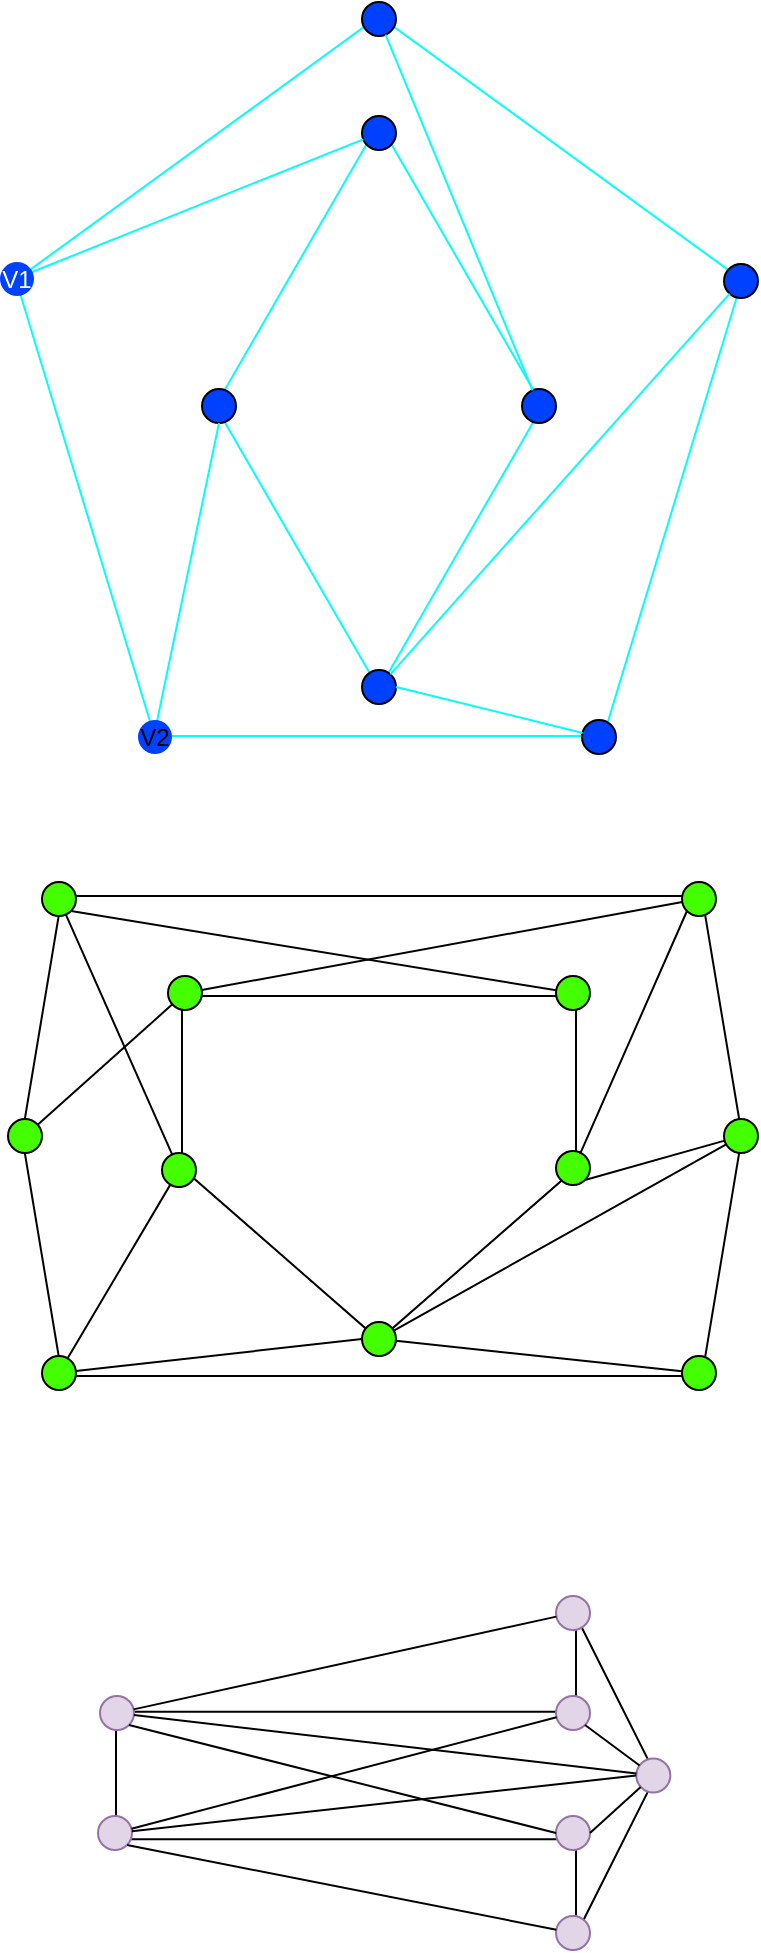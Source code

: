 <mxfile version="21.1.7" type="github">
  <diagram name="Page-1" id="YPntTSr8ZNqFE-mm75Fx">
    <mxGraphModel dx="1806" dy="552" grid="1" gridSize="10" guides="1" tooltips="1" connect="1" arrows="1" fold="1" page="1" pageScale="1" pageWidth="850" pageHeight="1100" math="0" shadow="0">
      <root>
        <mxCell id="0" />
        <mxCell id="1" parent="0" />
        <mxCell id="99zHLcygiuPHGJLUHT96-150" value="" style="whiteSpace=wrap;html=1;shape=mxgraph.basic.pentagon;strokeColor=#00fffb;" vertex="1" parent="1">
          <mxGeometry x="-803" y="80" width="363" height="360" as="geometry" />
        </mxCell>
        <mxCell id="99zHLcygiuPHGJLUHT96-151" value="" style="shape=hexagon;perimeter=hexagonPerimeter2;whiteSpace=wrap;html=1;fixedSize=1;" vertex="1" parent="1">
          <mxGeometry x="-800" y="520" width="360" height="240" as="geometry" />
        </mxCell>
        <mxCell id="99zHLcygiuPHGJLUHT96-155" value="" style="html=1;whiteSpace=wrap;aspect=fixed;shape=isoRectangle;rotation=90;strokeColor=#00fffb;" vertex="1" parent="1">
          <mxGeometry x="-763.17" y="190" width="283.33" height="170" as="geometry" />
        </mxCell>
        <mxCell id="99zHLcygiuPHGJLUHT96-158" value="" style="ellipse;whiteSpace=wrap;html=1;aspect=fixed;fillColor=#0040ff;" vertex="1" parent="1">
          <mxGeometry x="-520" y="432" width="17" height="17" as="geometry" />
        </mxCell>
        <mxCell id="99zHLcygiuPHGJLUHT96-160" value="" style="ellipse;whiteSpace=wrap;html=1;aspect=fixed;fillColor=#0040ff;" vertex="1" parent="1">
          <mxGeometry x="-630" y="130" width="17" height="17" as="geometry" />
        </mxCell>
        <mxCell id="99zHLcygiuPHGJLUHT96-161" value="" style="ellipse;whiteSpace=wrap;html=1;aspect=fixed;fillColor=#0040ff;" vertex="1" parent="1">
          <mxGeometry x="-710" y="266.5" width="17" height="17" as="geometry" />
        </mxCell>
        <mxCell id="99zHLcygiuPHGJLUHT96-163" value="" style="ellipse;whiteSpace=wrap;html=1;aspect=fixed;fillColor=#0040ff;" vertex="1" parent="1">
          <mxGeometry x="-630" y="407" width="17" height="17" as="geometry" />
        </mxCell>
        <mxCell id="99zHLcygiuPHGJLUHT96-165" value="" style="ellipse;whiteSpace=wrap;html=1;aspect=fixed;fillColor=#0040ff;" vertex="1" parent="1">
          <mxGeometry x="-449" y="204" width="17" height="17" as="geometry" />
        </mxCell>
        <mxCell id="99zHLcygiuPHGJLUHT96-166" value="" style="ellipse;whiteSpace=wrap;html=1;aspect=fixed;fillColor=#0040ff;" vertex="1" parent="1">
          <mxGeometry x="-630" y="73" width="17" height="17" as="geometry" />
        </mxCell>
        <mxCell id="99zHLcygiuPHGJLUHT96-167" value="" style="endArrow=none;html=1;rounded=0;exitX=0.19;exitY=1;exitDx=0;exitDy=0;exitPerimeter=0;entryX=0.5;entryY=1;entryDx=0;entryDy=0;strokeColor=#00fffb;" edge="1" parent="1" source="99zHLcygiuPHGJLUHT96-150" target="99zHLcygiuPHGJLUHT96-161">
          <mxGeometry relative="1" as="geometry">
            <mxPoint x="-730" y="310" as="sourcePoint" />
            <mxPoint x="-570" y="310" as="targetPoint" />
          </mxGeometry>
        </mxCell>
        <mxCell id="99zHLcygiuPHGJLUHT96-159" value="V2" style="ellipse;whiteSpace=wrap;html=1;aspect=fixed;fillColor=#0040ff;strokeColor=none;" vertex="1" parent="1">
          <mxGeometry x="-742" y="432" width="17" height="17" as="geometry" />
        </mxCell>
        <mxCell id="99zHLcygiuPHGJLUHT96-168" value="" style="endArrow=none;html=1;rounded=0;exitX=1;exitY=0.5;exitDx=0;exitDy=0;strokeColor=#00fffb;" edge="1" parent="1" source="99zHLcygiuPHGJLUHT96-163" target="99zHLcygiuPHGJLUHT96-158">
          <mxGeometry relative="1" as="geometry">
            <mxPoint x="-680" y="380" as="sourcePoint" />
            <mxPoint x="-520" y="380" as="targetPoint" />
          </mxGeometry>
        </mxCell>
        <mxCell id="99zHLcygiuPHGJLUHT96-169" value="" style="endArrow=none;html=1;rounded=0;strokeColor=#00fffb;" edge="1" parent="1" source="99zHLcygiuPHGJLUHT96-160">
          <mxGeometry relative="1" as="geometry">
            <mxPoint x="-720" y="320" as="sourcePoint" />
            <mxPoint x="-800" y="210" as="targetPoint" />
          </mxGeometry>
        </mxCell>
        <mxCell id="99zHLcygiuPHGJLUHT96-170" value="" style="endArrow=none;html=1;rounded=0;strokeColor=#00fffb;" edge="1" parent="1" source="99zHLcygiuPHGJLUHT96-163" target="99zHLcygiuPHGJLUHT96-165">
          <mxGeometry relative="1" as="geometry">
            <mxPoint x="-609" y="212.16" as="sourcePoint" />
            <mxPoint x="-449" y="212.16" as="targetPoint" />
          </mxGeometry>
        </mxCell>
        <mxCell id="99zHLcygiuPHGJLUHT96-162" value="" style="ellipse;whiteSpace=wrap;html=1;aspect=fixed;fillColor=#0040ff;" vertex="1" parent="1">
          <mxGeometry x="-550" y="266.5" width="17" height="17" as="geometry" />
        </mxCell>
        <mxCell id="99zHLcygiuPHGJLUHT96-156" value="&lt;font color=&quot;#ffffff&quot;&gt;V1&lt;/font&gt;" style="ellipse;whiteSpace=wrap;html=1;aspect=fixed;fillColor=#0040ff;strokeColor=none;" vertex="1" parent="1">
          <mxGeometry x="-811" y="203" width="17" height="17" as="geometry" />
        </mxCell>
        <mxCell id="99zHLcygiuPHGJLUHT96-172" value="" style="endArrow=none;html=1;rounded=0;strokeColor=#00fffb;" edge="1" parent="1" source="99zHLcygiuPHGJLUHT96-162" target="99zHLcygiuPHGJLUHT96-166">
          <mxGeometry relative="1" as="geometry">
            <mxPoint x="-860" y="260" as="sourcePoint" />
            <mxPoint x="-700" y="260" as="targetPoint" />
          </mxGeometry>
        </mxCell>
        <mxCell id="99zHLcygiuPHGJLUHT96-173" value="" style="verticalLabelPosition=bottom;verticalAlign=top;html=1;shape=offPageConnector;rounded=0;size=0.5;" vertex="1" parent="1">
          <mxGeometry x="-720" y="570" width="197" height="172.05" as="geometry" />
        </mxCell>
        <mxCell id="99zHLcygiuPHGJLUHT96-177" value="" style="ellipse;whiteSpace=wrap;html=1;aspect=fixed;fillColor=#44ff00;" vertex="1" parent="1">
          <mxGeometry x="-790" y="513" width="17" height="17" as="geometry" />
        </mxCell>
        <mxCell id="99zHLcygiuPHGJLUHT96-178" value="" style="ellipse;whiteSpace=wrap;html=1;aspect=fixed;fillColor=#44ff00;" vertex="1" parent="1">
          <mxGeometry x="-807" y="631.5" width="17" height="17" as="geometry" />
        </mxCell>
        <mxCell id="99zHLcygiuPHGJLUHT96-179" value="" style="ellipse;whiteSpace=wrap;html=1;aspect=fixed;fillColor=#44ff00;" vertex="1" parent="1">
          <mxGeometry x="-790" y="750" width="17" height="17" as="geometry" />
        </mxCell>
        <mxCell id="99zHLcygiuPHGJLUHT96-180" value="" style="ellipse;whiteSpace=wrap;html=1;aspect=fixed;fillColor=#44ff00;" vertex="1" parent="1">
          <mxGeometry x="-470" y="513" width="17" height="17" as="geometry" />
        </mxCell>
        <mxCell id="99zHLcygiuPHGJLUHT96-181" value="" style="ellipse;whiteSpace=wrap;html=1;aspect=fixed;fillColor=#44ff00;" vertex="1" parent="1">
          <mxGeometry x="-470" y="750" width="17" height="17" as="geometry" />
        </mxCell>
        <mxCell id="99zHLcygiuPHGJLUHT96-182" value="" style="ellipse;whiteSpace=wrap;html=1;aspect=fixed;fillColor=#44ff00;" vertex="1" parent="1">
          <mxGeometry x="-449" y="631.5" width="17" height="17" as="geometry" />
        </mxCell>
        <mxCell id="99zHLcygiuPHGJLUHT96-183" value="" style="ellipse;whiteSpace=wrap;html=1;aspect=fixed;fillColor=#44ff00;" vertex="1" parent="1">
          <mxGeometry x="-727" y="560" width="17" height="17" as="geometry" />
        </mxCell>
        <mxCell id="99zHLcygiuPHGJLUHT96-184" value="" style="ellipse;whiteSpace=wrap;html=1;aspect=fixed;fillColor=#44ff00;" vertex="1" parent="1">
          <mxGeometry x="-730" y="648.5" width="17" height="17" as="geometry" />
        </mxCell>
        <mxCell id="99zHLcygiuPHGJLUHT96-185" value="" style="ellipse;whiteSpace=wrap;html=1;aspect=fixed;fillColor=#44ff00;" vertex="1" parent="1">
          <mxGeometry x="-630" y="733" width="17" height="17" as="geometry" />
        </mxCell>
        <mxCell id="99zHLcygiuPHGJLUHT96-187" value="" style="ellipse;whiteSpace=wrap;html=1;aspect=fixed;fillColor=#44ff00;" vertex="1" parent="1">
          <mxGeometry x="-533" y="560" width="17" height="17" as="geometry" />
        </mxCell>
        <mxCell id="99zHLcygiuPHGJLUHT96-188" value="" style="ellipse;whiteSpace=wrap;html=1;aspect=fixed;fillColor=#44ff00;" vertex="1" parent="1">
          <mxGeometry x="-533" y="647.52" width="17" height="17" as="geometry" />
        </mxCell>
        <mxCell id="99zHLcygiuPHGJLUHT96-189" value="" style="endArrow=none;html=1;rounded=0;" edge="1" parent="1" source="99zHLcygiuPHGJLUHT96-177" target="99zHLcygiuPHGJLUHT96-184">
          <mxGeometry relative="1" as="geometry">
            <mxPoint x="-730" y="640" as="sourcePoint" />
            <mxPoint x="-570" y="640" as="targetPoint" />
          </mxGeometry>
        </mxCell>
        <mxCell id="99zHLcygiuPHGJLUHT96-192" value="" style="endArrow=none;html=1;rounded=0;" edge="1" parent="1" source="99zHLcygiuPHGJLUHT96-178" target="99zHLcygiuPHGJLUHT96-183">
          <mxGeometry relative="1" as="geometry">
            <mxPoint x="-730" y="640" as="sourcePoint" />
            <mxPoint x="-570" y="640" as="targetPoint" />
          </mxGeometry>
        </mxCell>
        <mxCell id="99zHLcygiuPHGJLUHT96-193" value="" style="endArrow=none;html=1;rounded=0;entryX=0;entryY=0.5;entryDx=0;entryDy=0;" edge="1" parent="1" source="99zHLcygiuPHGJLUHT96-179" target="99zHLcygiuPHGJLUHT96-185">
          <mxGeometry relative="1" as="geometry">
            <mxPoint x="-781" y="760" as="sourcePoint" />
            <mxPoint x="-570" y="680" as="targetPoint" />
          </mxGeometry>
        </mxCell>
        <mxCell id="99zHLcygiuPHGJLUHT96-194" value="" style="endArrow=none;html=1;rounded=0;" edge="1" parent="1" source="99zHLcygiuPHGJLUHT96-179" target="99zHLcygiuPHGJLUHT96-184">
          <mxGeometry relative="1" as="geometry">
            <mxPoint x="-820" y="680" as="sourcePoint" />
            <mxPoint x="-660" y="680" as="targetPoint" />
          </mxGeometry>
        </mxCell>
        <mxCell id="99zHLcygiuPHGJLUHT96-195" value="" style="endArrow=none;html=1;rounded=0;" edge="1" parent="1" source="99zHLcygiuPHGJLUHT96-185" target="99zHLcygiuPHGJLUHT96-181">
          <mxGeometry relative="1" as="geometry">
            <mxPoint x="-630" y="640" as="sourcePoint" />
            <mxPoint x="-470" y="640" as="targetPoint" />
          </mxGeometry>
        </mxCell>
        <mxCell id="99zHLcygiuPHGJLUHT96-196" value="" style="endArrow=none;html=1;rounded=0;" edge="1" parent="1" source="99zHLcygiuPHGJLUHT96-185" target="99zHLcygiuPHGJLUHT96-182">
          <mxGeometry relative="1" as="geometry">
            <mxPoint x="-630" y="640" as="sourcePoint" />
            <mxPoint x="-470" y="640" as="targetPoint" />
          </mxGeometry>
        </mxCell>
        <mxCell id="99zHLcygiuPHGJLUHT96-197" value="" style="endArrow=none;html=1;rounded=0;entryX=0;entryY=1;entryDx=0;entryDy=0;exitX=0.712;exitY=0.074;exitDx=0;exitDy=0;exitPerimeter=0;" edge="1" parent="1" source="99zHLcygiuPHGJLUHT96-188" target="99zHLcygiuPHGJLUHT96-180">
          <mxGeometry relative="1" as="geometry">
            <mxPoint x="-630" y="640" as="sourcePoint" />
            <mxPoint x="-470" y="640" as="targetPoint" />
          </mxGeometry>
        </mxCell>
        <mxCell id="99zHLcygiuPHGJLUHT96-198" value="" style="endArrow=none;html=1;rounded=0;exitX=1;exitY=1;exitDx=0;exitDy=0;" edge="1" parent="1" source="99zHLcygiuPHGJLUHT96-188" target="99zHLcygiuPHGJLUHT96-182">
          <mxGeometry relative="1" as="geometry">
            <mxPoint x="-630" y="640" as="sourcePoint" />
            <mxPoint x="-470" y="640" as="targetPoint" />
          </mxGeometry>
        </mxCell>
        <mxCell id="99zHLcygiuPHGJLUHT96-199" value="" style="endArrow=none;html=1;rounded=0;" edge="1" parent="1" source="99zHLcygiuPHGJLUHT96-183" target="99zHLcygiuPHGJLUHT96-180">
          <mxGeometry relative="1" as="geometry">
            <mxPoint x="-660" y="530" as="sourcePoint" />
            <mxPoint x="-500" y="530" as="targetPoint" />
          </mxGeometry>
        </mxCell>
        <mxCell id="99zHLcygiuPHGJLUHT96-200" value="" style="endArrow=none;html=1;rounded=0;exitX=1;exitY=1;exitDx=0;exitDy=0;" edge="1" parent="1" source="99zHLcygiuPHGJLUHT96-177" target="99zHLcygiuPHGJLUHT96-187">
          <mxGeometry relative="1" as="geometry">
            <mxPoint x="-660" y="530" as="sourcePoint" />
            <mxPoint x="-500" y="530" as="targetPoint" />
          </mxGeometry>
        </mxCell>
        <mxCell id="99zHLcygiuPHGJLUHT96-236" value="" style="html=1;shadow=0;dashed=0;align=center;verticalAlign=middle;shape=mxgraph.arrows2.arrow;dy=0.6;dx=40;direction=north;notch=0;rotation=90;" vertex="1" parent="1">
          <mxGeometry x="-697.75" y="824.75" width="159.5" height="270" as="geometry" />
        </mxCell>
        <mxCell id="99zHLcygiuPHGJLUHT96-237" value="" style="ellipse;whiteSpace=wrap;html=1;aspect=fixed;fillColor=#e1d5e7;strokeColor=#9673a6;" vertex="1" parent="1">
          <mxGeometry x="-761" y="920" width="17" height="17" as="geometry" />
        </mxCell>
        <mxCell id="99zHLcygiuPHGJLUHT96-239" value="" style="ellipse;whiteSpace=wrap;html=1;aspect=fixed;fillColor=#e1d5e7;strokeColor=#9673a6;" vertex="1" parent="1">
          <mxGeometry x="-533" y="1030" width="17" height="17" as="geometry" />
        </mxCell>
        <mxCell id="99zHLcygiuPHGJLUHT96-240" value="" style="ellipse;whiteSpace=wrap;html=1;aspect=fixed;fillColor=#e1d5e7;strokeColor=#9673a6;" vertex="1" parent="1">
          <mxGeometry x="-492.84" y="951.25" width="17" height="17" as="geometry" />
        </mxCell>
        <mxCell id="99zHLcygiuPHGJLUHT96-241" value="" style="ellipse;whiteSpace=wrap;html=1;aspect=fixed;fillColor=#e1d5e7;strokeColor=#9673a6;" vertex="1" parent="1">
          <mxGeometry x="-533" y="980" width="17" height="17" as="geometry" />
        </mxCell>
        <mxCell id="99zHLcygiuPHGJLUHT96-242" value="" style="ellipse;whiteSpace=wrap;html=1;aspect=fixed;fillColor=#e1d5e7;strokeColor=#9673a6;" vertex="1" parent="1">
          <mxGeometry x="-762" y="980" width="17" height="17" as="geometry" />
        </mxCell>
        <mxCell id="99zHLcygiuPHGJLUHT96-243" value="" style="ellipse;whiteSpace=wrap;html=1;aspect=fixed;fillColor=#e1d5e7;strokeColor=#9673a6;" vertex="1" parent="1">
          <mxGeometry x="-533" y="920" width="17" height="17" as="geometry" />
        </mxCell>
        <mxCell id="99zHLcygiuPHGJLUHT96-244" value="" style="ellipse;whiteSpace=wrap;html=1;aspect=fixed;fillColor=#e1d5e7;strokeColor=#9673a6;" vertex="1" parent="1">
          <mxGeometry x="-533" y="870" width="17" height="17" as="geometry" />
        </mxCell>
        <mxCell id="99zHLcygiuPHGJLUHT96-245" value="" style="endArrow=none;html=1;rounded=0;" edge="1" parent="1" source="99zHLcygiuPHGJLUHT96-237" target="99zHLcygiuPHGJLUHT96-244">
          <mxGeometry relative="1" as="geometry">
            <mxPoint x="-770" y="970" as="sourcePoint" />
            <mxPoint x="-610" y="970" as="targetPoint" />
          </mxGeometry>
        </mxCell>
        <mxCell id="99zHLcygiuPHGJLUHT96-246" value="" style="endArrow=none;html=1;rounded=0;" edge="1" parent="1" source="99zHLcygiuPHGJLUHT96-242" target="99zHLcygiuPHGJLUHT96-243">
          <mxGeometry relative="1" as="geometry">
            <mxPoint x="-770" y="970" as="sourcePoint" />
            <mxPoint x="-610" y="970" as="targetPoint" />
          </mxGeometry>
        </mxCell>
        <mxCell id="99zHLcygiuPHGJLUHT96-247" value="" style="endArrow=none;html=1;rounded=0;exitX=1;exitY=1;exitDx=0;exitDy=0;" edge="1" parent="1" source="99zHLcygiuPHGJLUHT96-242" target="99zHLcygiuPHGJLUHT96-239">
          <mxGeometry relative="1" as="geometry">
            <mxPoint x="-770" y="970" as="sourcePoint" />
            <mxPoint x="-610" y="970" as="targetPoint" />
          </mxGeometry>
        </mxCell>
        <mxCell id="99zHLcygiuPHGJLUHT96-248" value="" style="endArrow=none;html=1;rounded=0;" edge="1" parent="1" source="99zHLcygiuPHGJLUHT96-237" target="99zHLcygiuPHGJLUHT96-240">
          <mxGeometry relative="1" as="geometry">
            <mxPoint x="-770" y="970" as="sourcePoint" />
            <mxPoint x="-610" y="970" as="targetPoint" />
          </mxGeometry>
        </mxCell>
        <mxCell id="99zHLcygiuPHGJLUHT96-249" value="" style="endArrow=none;html=1;rounded=0;entryX=0;entryY=0.5;entryDx=0;entryDy=0;" edge="1" parent="1" source="99zHLcygiuPHGJLUHT96-242" target="99zHLcygiuPHGJLUHT96-240">
          <mxGeometry relative="1" as="geometry">
            <mxPoint x="-770" y="970" as="sourcePoint" />
            <mxPoint x="-610" y="970" as="targetPoint" />
          </mxGeometry>
        </mxCell>
        <mxCell id="99zHLcygiuPHGJLUHT96-250" value="" style="endArrow=none;html=1;rounded=0;entryX=1;entryY=0.5;entryDx=0;entryDy=0;" edge="1" parent="1" source="99zHLcygiuPHGJLUHT96-240" target="99zHLcygiuPHGJLUHT96-241">
          <mxGeometry relative="1" as="geometry">
            <mxPoint x="-770" y="930" as="sourcePoint" />
            <mxPoint x="-610" y="930" as="targetPoint" />
          </mxGeometry>
        </mxCell>
        <mxCell id="99zHLcygiuPHGJLUHT96-251" value="" style="endArrow=none;html=1;rounded=0;exitX=1;exitY=1;exitDx=0;exitDy=0;" edge="1" parent="1" source="99zHLcygiuPHGJLUHT96-243" target="99zHLcygiuPHGJLUHT96-240">
          <mxGeometry relative="1" as="geometry">
            <mxPoint x="-770" y="930" as="sourcePoint" />
            <mxPoint x="-610" y="930" as="targetPoint" />
          </mxGeometry>
        </mxCell>
        <mxCell id="99zHLcygiuPHGJLUHT96-253" value="" style="endArrow=none;html=1;rounded=0;entryX=0;entryY=0.5;entryDx=0;entryDy=0;exitX=1;exitY=1;exitDx=0;exitDy=0;" edge="1" parent="1" source="99zHLcygiuPHGJLUHT96-237" target="99zHLcygiuPHGJLUHT96-241">
          <mxGeometry relative="1" as="geometry">
            <mxPoint x="-860" y="1040" as="sourcePoint" />
            <mxPoint x="-700" y="1040" as="targetPoint" />
          </mxGeometry>
        </mxCell>
      </root>
    </mxGraphModel>
  </diagram>
</mxfile>
